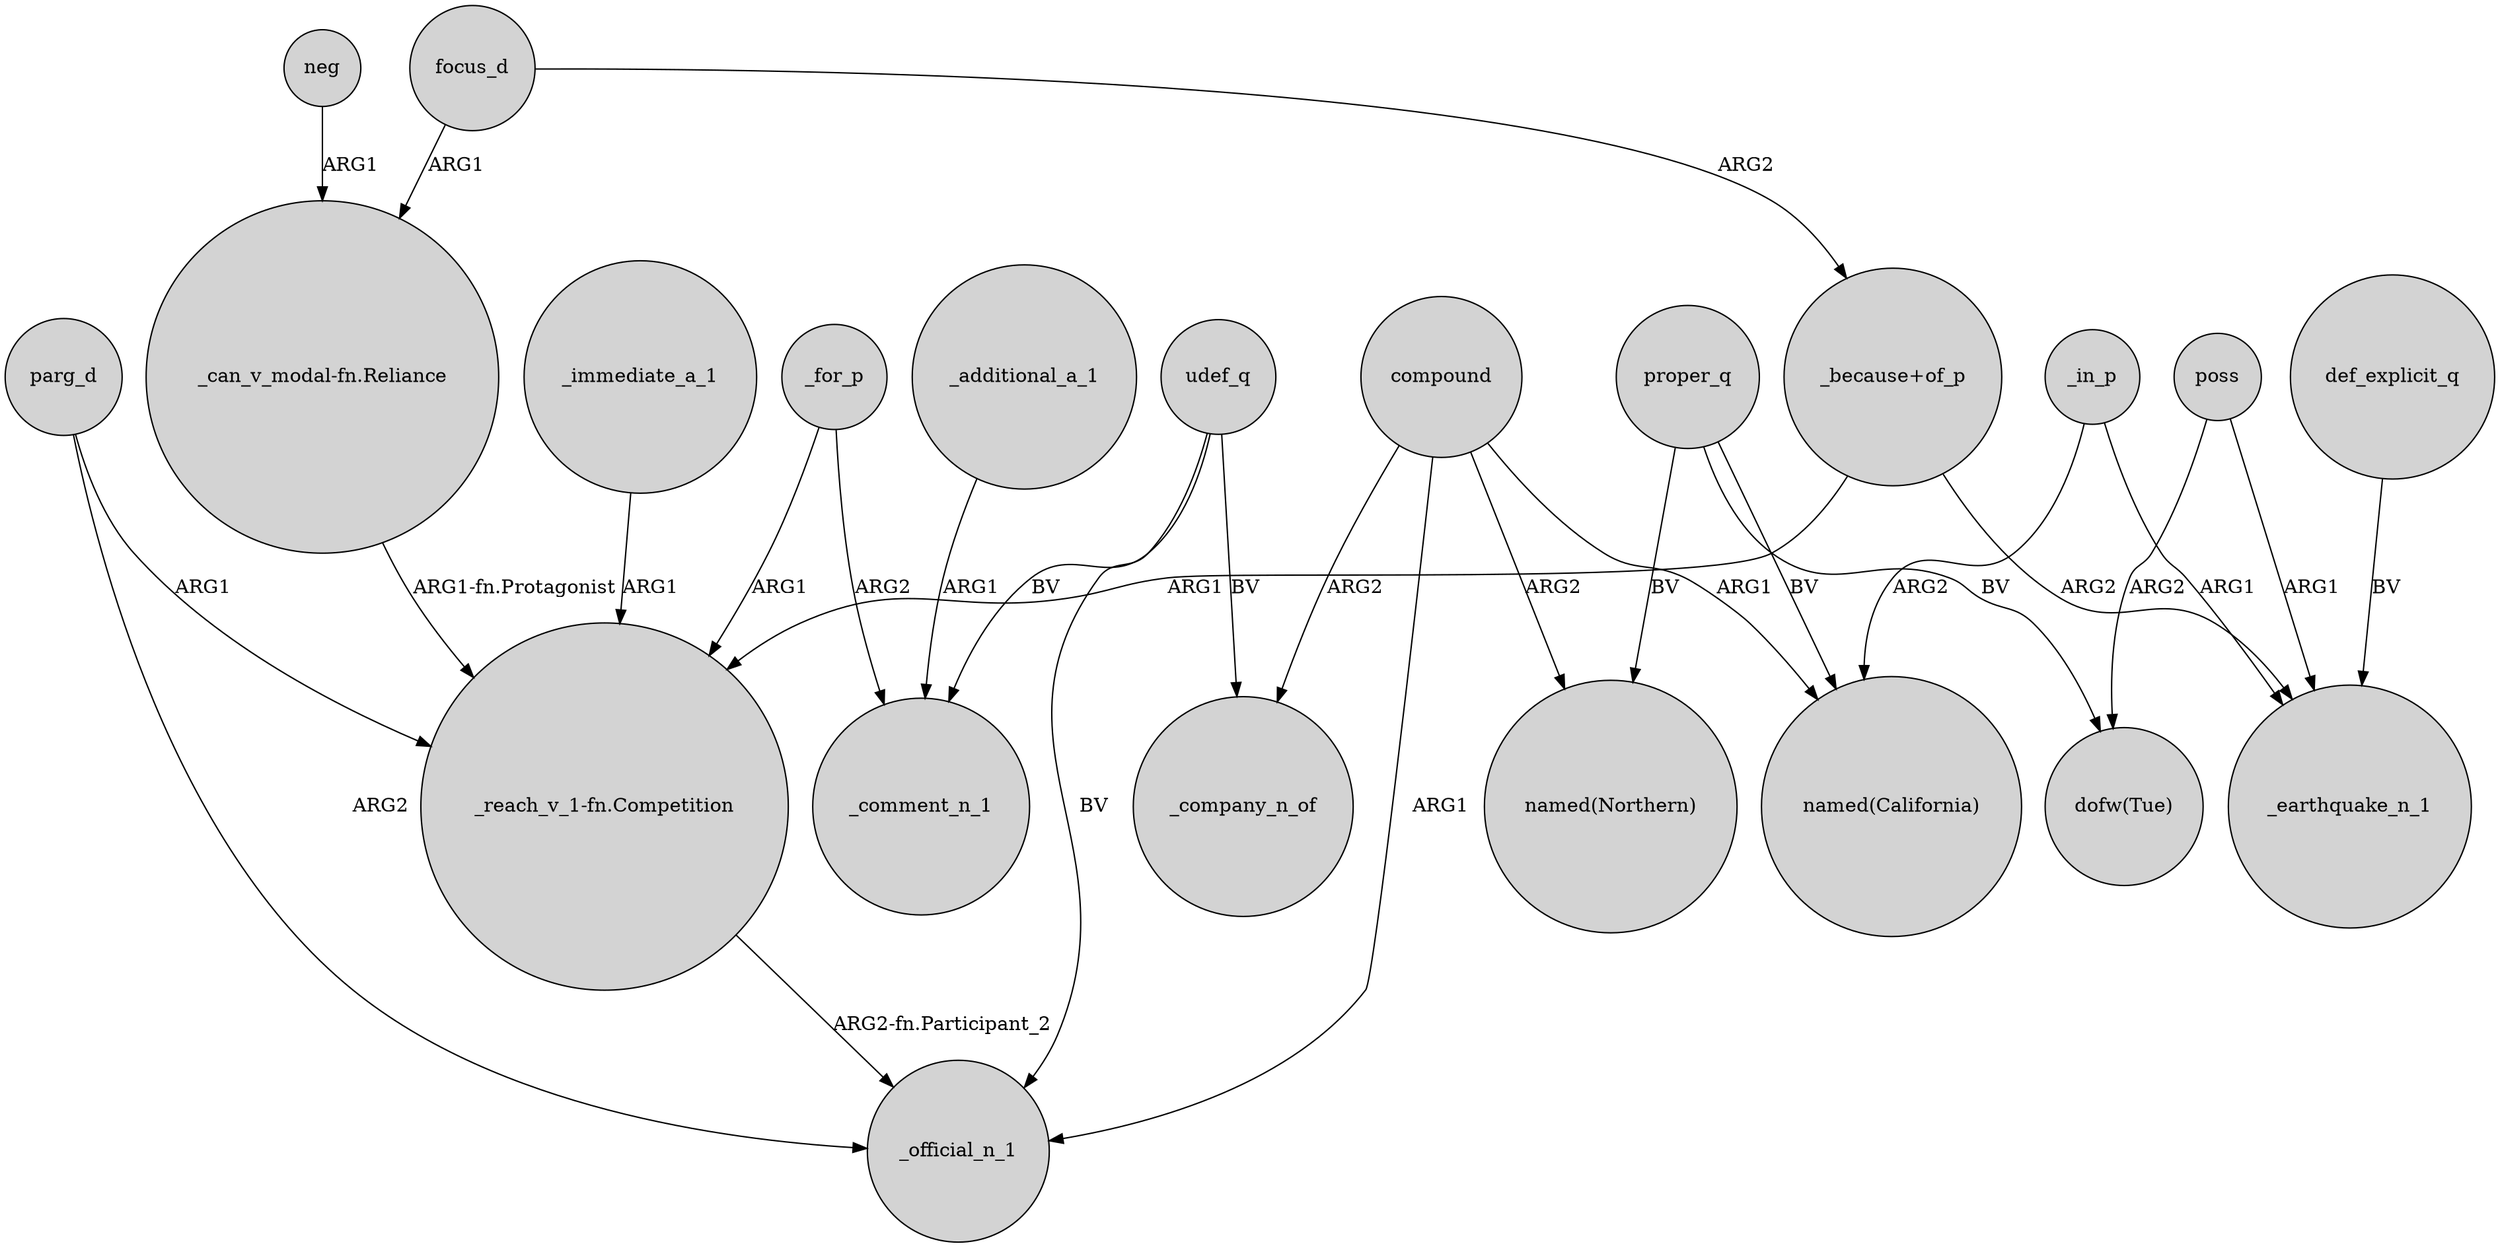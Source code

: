 digraph {
	node [shape=circle style=filled]
	focus_d -> "_can_v_modal-fn.Reliance" [label=ARG1]
	parg_d -> "_reach_v_1-fn.Competition" [label=ARG1]
	"_because+of_p" -> _earthquake_n_1 [label=ARG2]
	_immediate_a_1 -> "_reach_v_1-fn.Competition" [label=ARG1]
	_for_p -> _comment_n_1 [label=ARG2]
	neg -> "_can_v_modal-fn.Reliance" [label=ARG1]
	"_can_v_modal-fn.Reliance" -> "_reach_v_1-fn.Competition" [label="ARG1-fn.Protagonist"]
	compound -> _company_n_of [label=ARG2]
	_for_p -> "_reach_v_1-fn.Competition" [label=ARG1]
	proper_q -> "named(Northern)" [label=BV]
	parg_d -> _official_n_1 [label=ARG2]
	focus_d -> "_because+of_p" [label=ARG2]
	udef_q -> _company_n_of [label=BV]
	compound -> _official_n_1 [label=ARG1]
	poss -> _earthquake_n_1 [label=ARG1]
	poss -> "dofw(Tue)" [label=ARG2]
	"_because+of_p" -> "_reach_v_1-fn.Competition" [label=ARG1]
	proper_q -> "dofw(Tue)" [label=BV]
	compound -> "named(Northern)" [label=ARG2]
	def_explicit_q -> _earthquake_n_1 [label=BV]
	compound -> "named(California)" [label=ARG1]
	udef_q -> _official_n_1 [label=BV]
	udef_q -> _comment_n_1 [label=BV]
	proper_q -> "named(California)" [label=BV]
	_in_p -> _earthquake_n_1 [label=ARG1]
	_in_p -> "named(California)" [label=ARG2]
	"_reach_v_1-fn.Competition" -> _official_n_1 [label="ARG2-fn.Participant_2"]
	_additional_a_1 -> _comment_n_1 [label=ARG1]
}
